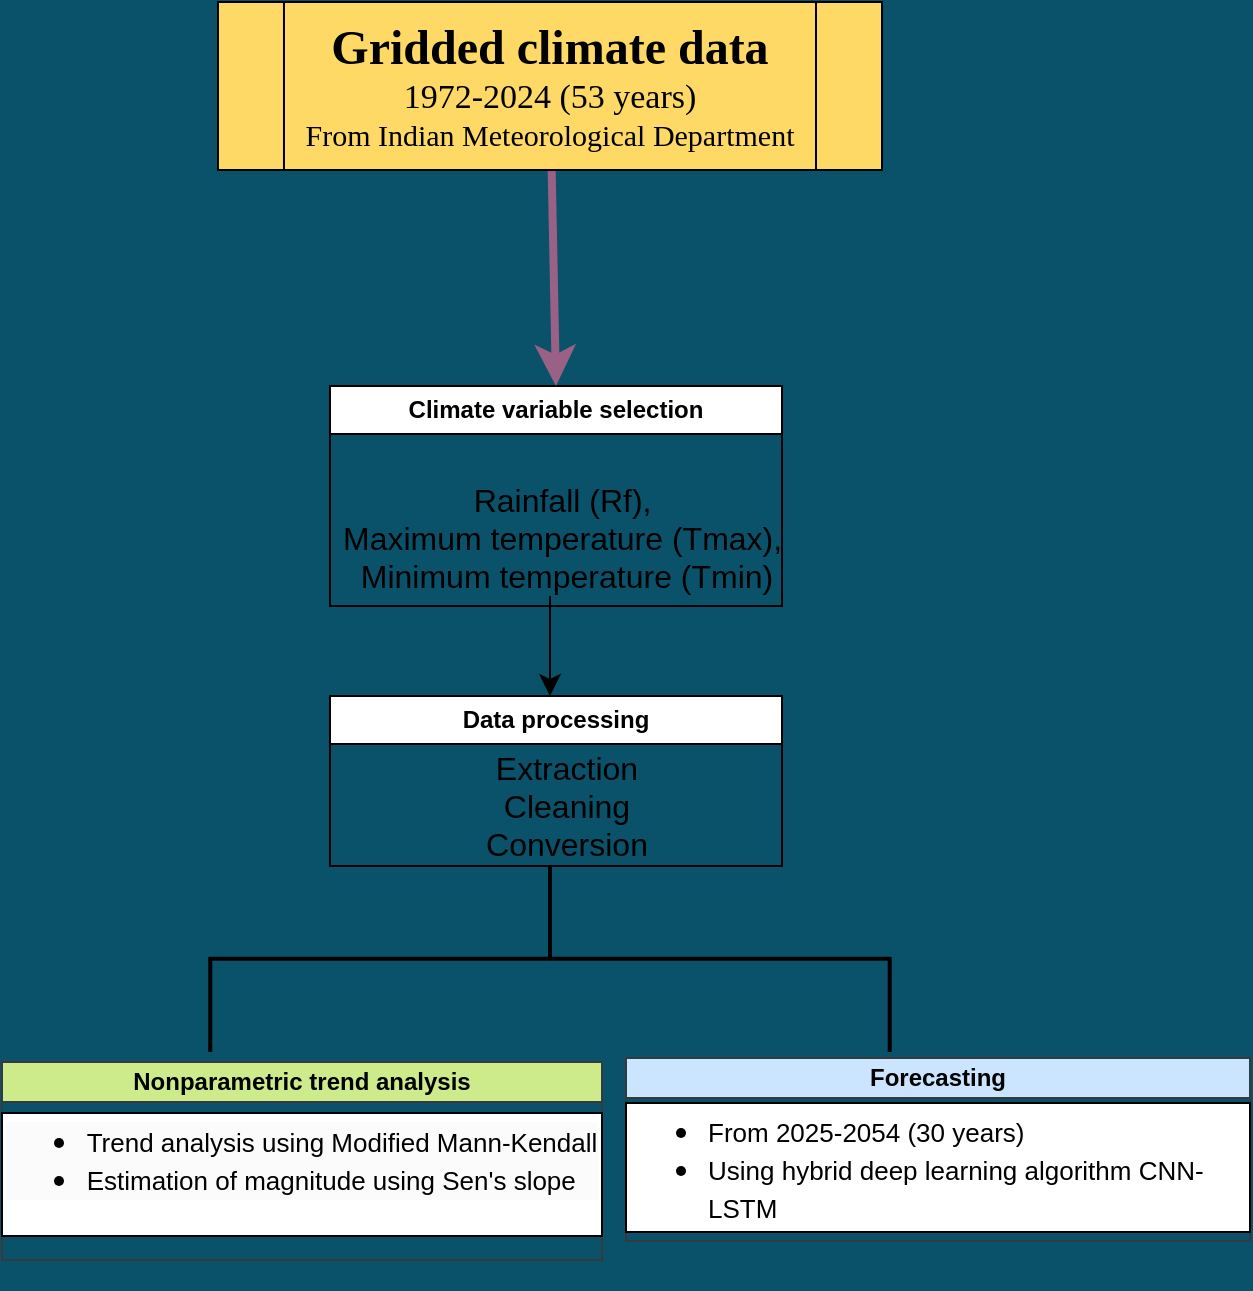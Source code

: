 <mxfile version="26.1.1">
  <diagram id="C5RBs43oDa-KdzZeNtuy" name="Page-1">
    <mxGraphModel dx="1028" dy="609" grid="1" gridSize="12" guides="1" tooltips="1" connect="1" arrows="1" fold="1" page="1" pageScale="1" pageWidth="827" pageHeight="1169" background="light-dark(#0A526A,#121212)" math="1" shadow="0">
      <root>
        <mxCell id="WIyWlLk6GJQsqaUBKTNV-0" />
        <mxCell id="WIyWlLk6GJQsqaUBKTNV-1" parent="WIyWlLk6GJQsqaUBKTNV-0" />
        <mxCell id="WIyWlLk6GJQsqaUBKTNV-2" value="" style="rounded=0;html=1;jettySize=auto;orthogonalLoop=1;fontSize=11;endArrow=block;endFill=0;endSize=8;strokeWidth=1;shadow=0;labelBackgroundColor=none;edgeStyle=orthogonalEdgeStyle;" parent="WIyWlLk6GJQsqaUBKTNV-1" source="WIyWlLk6GJQsqaUBKTNV-3" edge="1">
          <mxGeometry relative="1" as="geometry">
            <mxPoint x="220" y="170" as="targetPoint" />
          </mxGeometry>
        </mxCell>
        <mxCell id="WIyWlLk6GJQsqaUBKTNV-4" value="Yes" style="rounded=0;html=1;jettySize=auto;orthogonalLoop=1;fontSize=11;endArrow=block;endFill=0;endSize=8;strokeWidth=1;shadow=0;labelBackgroundColor=none;edgeStyle=orthogonalEdgeStyle;" parent="WIyWlLk6GJQsqaUBKTNV-1" target="WIyWlLk6GJQsqaUBKTNV-10" edge="1">
          <mxGeometry y="20" relative="1" as="geometry">
            <mxPoint as="offset" />
            <mxPoint x="220" y="250" as="sourcePoint" />
          </mxGeometry>
        </mxCell>
        <mxCell id="WIyWlLk6GJQsqaUBKTNV-5" value="No" style="edgeStyle=orthogonalEdgeStyle;rounded=0;html=1;jettySize=auto;orthogonalLoop=1;fontSize=11;endArrow=block;endFill=0;endSize=8;strokeWidth=1;shadow=0;labelBackgroundColor=none;" parent="WIyWlLk6GJQsqaUBKTNV-1" target="WIyWlLk6GJQsqaUBKTNV-7" edge="1">
          <mxGeometry y="10" relative="1" as="geometry">
            <mxPoint as="offset" />
            <mxPoint x="270" y="210" as="sourcePoint" />
          </mxGeometry>
        </mxCell>
        <mxCell id="WIyWlLk6GJQsqaUBKTNV-8" value="No" style="rounded=0;html=1;jettySize=auto;orthogonalLoop=1;fontSize=11;endArrow=block;endFill=0;endSize=8;strokeWidth=1;shadow=0;labelBackgroundColor=none;edgeStyle=orthogonalEdgeStyle;" parent="WIyWlLk6GJQsqaUBKTNV-1" target="WIyWlLk6GJQsqaUBKTNV-11" edge="1">
          <mxGeometry x="0.333" y="20" relative="1" as="geometry">
            <mxPoint as="offset" />
            <mxPoint x="220" y="370" as="sourcePoint" />
          </mxGeometry>
        </mxCell>
        <mxCell id="WIyWlLk6GJQsqaUBKTNV-9" value="Yes" style="edgeStyle=orthogonalEdgeStyle;rounded=0;html=1;jettySize=auto;orthogonalLoop=1;fontSize=11;endArrow=block;endFill=0;endSize=8;strokeWidth=1;shadow=0;labelBackgroundColor=none;" parent="WIyWlLk6GJQsqaUBKTNV-1" source="WIyWlLk6GJQsqaUBKTNV-10" edge="1">
          <mxGeometry y="10" relative="1" as="geometry">
            <mxPoint as="offset" />
            <mxPoint x="320" y="330" as="targetPoint" />
          </mxGeometry>
        </mxCell>
        <mxCell id="UrOnI7uU73F_u0JW5zdo-0" value="Climate variable selection" style="swimlane;whiteSpace=wrap;html=1;startSize=24;" vertex="1" parent="WIyWlLk6GJQsqaUBKTNV-1">
          <mxGeometry x="211.99" y="216" width="226.01" height="110" as="geometry">
            <mxRectangle x="510" y="60" width="130" height="30" as="alternateBounds" />
          </mxGeometry>
        </mxCell>
        <mxCell id="UrOnI7uU73F_u0JW5zdo-8" style="edgeStyle=none;curved=1;rounded=0;orthogonalLoop=1;jettySize=auto;html=1;fontSize=12;startSize=8;endSize=8;" edge="1" parent="WIyWlLk6GJQsqaUBKTNV-1">
          <mxGeometry relative="1" as="geometry">
            <mxPoint x="322" y="371" as="targetPoint" />
            <mxPoint x="322" y="321" as="sourcePoint" />
          </mxGeometry>
        </mxCell>
        <mxCell id="UrOnI7uU73F_u0JW5zdo-12" style="edgeStyle=none;curved=1;rounded=0;orthogonalLoop=1;jettySize=auto;html=1;exitX=0.75;exitY=0;exitDx=0;exitDy=0;fontSize=12;startSize=8;endSize=8;" edge="1" parent="WIyWlLk6GJQsqaUBKTNV-1">
          <mxGeometry relative="1" as="geometry">
            <mxPoint x="207.5" y="573" as="sourcePoint" />
            <mxPoint x="207.5" y="573" as="targetPoint" />
          </mxGeometry>
        </mxCell>
        <mxCell id="UrOnI7uU73F_u0JW5zdo-13" value="" style="strokeWidth=2;html=1;shape=mxgraph.flowchart.annotation_2;align=left;labelPosition=right;pointerEvents=1;rotation=90;" vertex="1" parent="WIyWlLk6GJQsqaUBKTNV-1">
          <mxGeometry x="275.33" y="332.46" width="93.33" height="339.71" as="geometry" />
        </mxCell>
        <mxCell id="UrOnI7uU73F_u0JW5zdo-14" value="Nonparametric trend analysis" style="swimlane;whiteSpace=wrap;html=1;startSize=20;fillColor=#cdeb8b;strokeColor=#36393d;" vertex="1" parent="WIyWlLk6GJQsqaUBKTNV-1">
          <mxGeometry x="48" y="554" width="300" height="99" as="geometry">
            <mxRectangle x="510" y="60" width="130" height="30" as="alternateBounds" />
          </mxGeometry>
        </mxCell>
        <mxCell id="UrOnI7uU73F_u0JW5zdo-43" value="&#xa;&lt;ul style=&quot;forced-color-adjust: none; color: rgb(0, 0, 0); font-family: Helvetica; font-size: 16px; font-style: normal; font-variant-ligatures: normal; font-variant-caps: normal; font-weight: 400; letter-spacing: normal; orphans: 2; text-align: left; text-indent: 0px; text-transform: none; widows: 2; word-spacing: 0px; -webkit-text-stroke-width: 0px; white-space: nowrap; background-color: rgb(251, 251, 251); text-decoration-thickness: initial; text-decoration-style: initial; text-decoration-color: initial;&quot;&gt;&lt;li style=&quot;forced-color-adjust: none;&quot;&gt;&lt;span style=&quot;forced-color-adjust: none; font-size: 13px; background-color: transparent; color: light-dark(rgb(0, 0, 0), rgb(255, 255, 255));&quot;&gt;Trend analysis using Modified Mann-Kendall&lt;/span&gt;&lt;/li&gt;&lt;li style=&quot;forced-color-adjust: none;&quot;&gt;&lt;span style=&quot;forced-color-adjust: none; font-size: 13px; background-color: transparent; color: light-dark(rgb(0, 0, 0), rgb(255, 255, 255));&quot;&gt;Estimation of magnitude using Sen&#39;s slope&lt;/span&gt;&lt;/li&gt;&lt;/ul&gt;&#xa;&#xa;" style="whiteSpace=wrap;html=1;" vertex="1" parent="UrOnI7uU73F_u0JW5zdo-14">
          <mxGeometry y="25.5" width="300" height="61.5" as="geometry" />
        </mxCell>
        <mxCell id="UrOnI7uU73F_u0JW5zdo-17" value="Data processing" style="swimlane;whiteSpace=wrap;html=1;startSize=24;" vertex="1" parent="WIyWlLk6GJQsqaUBKTNV-1">
          <mxGeometry x="211.99" y="371" width="226.01" height="85" as="geometry">
            <mxRectangle x="510" y="60" width="130" height="30" as="alternateBounds" />
          </mxGeometry>
        </mxCell>
        <mxCell id="UrOnI7uU73F_u0JW5zdo-35" value="Extraction&lt;div&gt;Cleaning&lt;/div&gt;&lt;div&gt;Conversion&lt;/div&gt;" style="text;html=1;align=center;verticalAlign=middle;resizable=0;points=[];autosize=1;strokeColor=none;fillColor=none;fontSize=16;" vertex="1" parent="UrOnI7uU73F_u0JW5zdo-17">
          <mxGeometry x="64.01" y="19" width="108" height="72" as="geometry" />
        </mxCell>
        <mxCell id="UrOnI7uU73F_u0JW5zdo-20" style="edgeStyle=none;curved=1;rounded=0;orthogonalLoop=1;jettySize=auto;html=1;entryX=0.5;entryY=0;entryDx=0;entryDy=0;fontSize=12;startSize=8;endSize=8;fillColor=#e6d0de;strokeColor=#996185;strokeWidth=4;gradientColor=#d5739d;" edge="1" parent="WIyWlLk6GJQsqaUBKTNV-1" source="UrOnI7uU73F_u0JW5zdo-19" target="UrOnI7uU73F_u0JW5zdo-0">
          <mxGeometry relative="1" as="geometry" />
        </mxCell>
        <mxCell id="UrOnI7uU73F_u0JW5zdo-19" value="&lt;font style=&quot;font-size: 24px;&quot; face=&quot;Times New Roman&quot;&gt;&lt;b&gt;Gridded climate data&lt;/b&gt;&lt;/font&gt;&lt;div&gt;&lt;font style=&quot;font-size: 17px;&quot; face=&quot;Times New Roman&quot;&gt;1972-2024 (53 years)&lt;/font&gt;&lt;/div&gt;&lt;div&gt;&lt;font style=&quot;font-size: 15px;&quot; face=&quot;Times New Roman&quot;&gt;From Indian Meteorological Department&lt;/font&gt;&lt;/div&gt;" style="shape=process;whiteSpace=wrap;html=1;backgroundOutline=1;fillColor=#FFD966;" vertex="1" parent="WIyWlLk6GJQsqaUBKTNV-1">
          <mxGeometry x="155.99" y="24" width="332.01" height="84" as="geometry" />
        </mxCell>
        <mxCell id="UrOnI7uU73F_u0JW5zdo-31" style="edgeStyle=none;curved=1;rounded=0;orthogonalLoop=1;jettySize=auto;html=1;entryX=0.5;entryY=0;entryDx=0;entryDy=0;fontSize=12;startSize=8;endSize=8;" edge="1" parent="WIyWlLk6GJQsqaUBKTNV-1" target="UrOnI7uU73F_u0JW5zdo-30">
          <mxGeometry relative="1" as="geometry">
            <mxPoint x="482" y="804" as="sourcePoint" />
          </mxGeometry>
        </mxCell>
        <mxCell id="UrOnI7uU73F_u0JW5zdo-34" value="&lt;div&gt;&lt;br&gt;&lt;/div&gt;&lt;div&gt;&lt;br&gt;&lt;/div&gt;Rainfall (Rf),&amp;nbsp;&lt;div&gt;Maximum temperature (Tmax),&amp;nbsp;&lt;/div&gt;&lt;div&gt;Minimum temperature (Tmin)&lt;/div&gt;" style="text;html=1;align=center;verticalAlign=middle;resizable=0;points=[];autosize=1;strokeColor=none;fillColor=none;fontSize=16;" vertex="1" parent="WIyWlLk6GJQsqaUBKTNV-1">
          <mxGeometry x="204" y="219" width="252" height="108" as="geometry" />
        </mxCell>
        <mxCell id="UrOnI7uU73F_u0JW5zdo-10" value="Forecasting" style="swimlane;whiteSpace=wrap;html=1;startSize=20;fillColor=#cce5ff;strokeColor=#36393d;" vertex="1" parent="WIyWlLk6GJQsqaUBKTNV-1">
          <mxGeometry x="360" y="552" width="312" height="91.5" as="geometry">
            <mxRectangle x="510" y="60" width="130" height="30" as="alternateBounds" />
          </mxGeometry>
        </mxCell>
        <mxCell id="UrOnI7uU73F_u0JW5zdo-44" value="&lt;ul style=&quot;font-size: 16px; text-align: left; text-wrap-mode: nowrap;&quot;&gt;&lt;li&gt;&lt;span style=&quot;font-size: 13px; background-color: transparent; color: light-dark(rgb(0, 0, 0), rgb(255, 255, 255));&quot;&gt;From 2025-2054 (30 years)&lt;/span&gt;&lt;/li&gt;&lt;li&gt;&lt;font style=&quot;font-size: 13px; background-color: transparent; color: light-dark(rgb(0, 0, 0), rgb(255, 255, 255));&quot;&gt;Using hybrid deep learning algorithm&amp;nbsp;&lt;/font&gt;&lt;font style=&quot;font-size: 13px; background-color: transparent; color: light-dark(rgb(0, 0, 0), rgb(255, 255, 255));&quot;&gt;CNN-LSTM&lt;/font&gt;&lt;/li&gt;&lt;/ul&gt;" style="whiteSpace=wrap;html=1;" vertex="1" parent="UrOnI7uU73F_u0JW5zdo-10">
          <mxGeometry y="22.5" width="312" height="64.5" as="geometry" />
        </mxCell>
        <mxCell id="UrOnI7uU73F_u0JW5zdo-41" value="&lt;div&gt;&lt;span style=&quot;font-size: 13px;&quot;&gt;&lt;br&gt;&lt;/span&gt;&lt;/div&gt;" style="text;html=1;align=left;verticalAlign=middle;resizable=0;points=[];autosize=1;strokeColor=none;fillColor=none;fontSize=16;" vertex="1" parent="WIyWlLk6GJQsqaUBKTNV-1">
          <mxGeometry x="336" y="583.5" width="24" height="36" as="geometry" />
        </mxCell>
      </root>
    </mxGraphModel>
  </diagram>
</mxfile>

